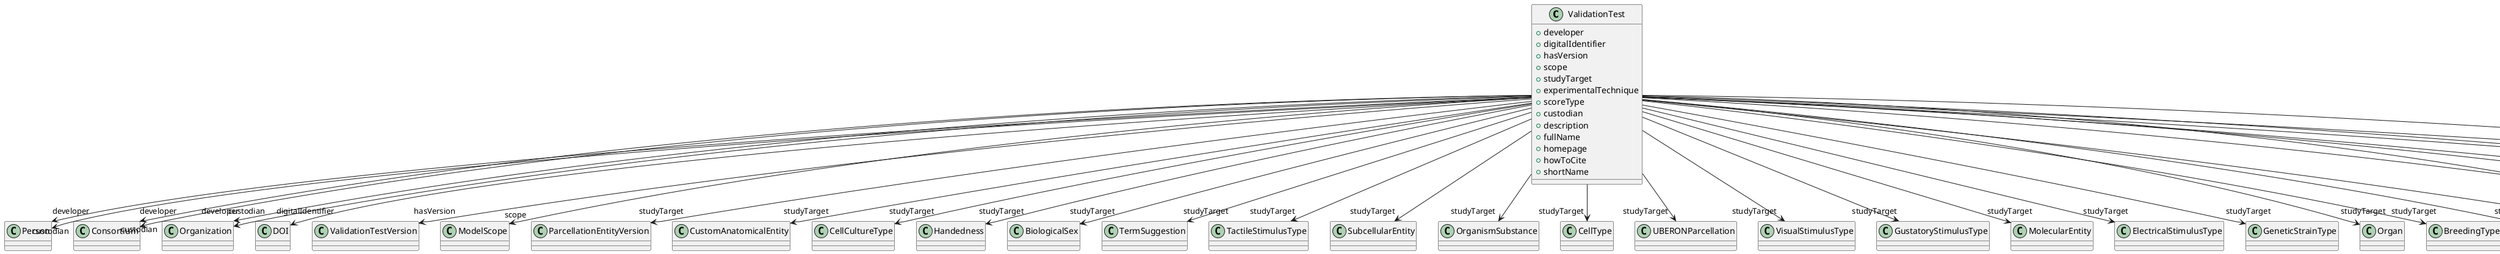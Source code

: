 @startuml
class ValidationTest {
+developer
+digitalIdentifier
+hasVersion
+scope
+studyTarget
+experimentalTechnique
+scoreType
+custodian
+description
+fullName
+homepage
+howToCite
+shortName

}
ValidationTest -d-> "developer" Person
ValidationTest -d-> "developer" Consortium
ValidationTest -d-> "developer" Organization
ValidationTest -d-> "digitalIdentifier" DOI
ValidationTest -d-> "hasVersion" ValidationTestVersion
ValidationTest -d-> "scope" ModelScope
ValidationTest -d-> "studyTarget" ParcellationEntityVersion
ValidationTest -d-> "studyTarget" CustomAnatomicalEntity
ValidationTest -d-> "studyTarget" CellCultureType
ValidationTest -d-> "studyTarget" Handedness
ValidationTest -d-> "studyTarget" BiologicalSex
ValidationTest -d-> "studyTarget" TermSuggestion
ValidationTest -d-> "studyTarget" TactileStimulusType
ValidationTest -d-> "studyTarget" SubcellularEntity
ValidationTest -d-> "studyTarget" OrganismSubstance
ValidationTest -d-> "studyTarget" CellType
ValidationTest -d-> "studyTarget" UBERONParcellation
ValidationTest -d-> "studyTarget" VisualStimulusType
ValidationTest -d-> "studyTarget" GustatoryStimulusType
ValidationTest -d-> "studyTarget" MolecularEntity
ValidationTest -d-> "studyTarget" ElectricalStimulusType
ValidationTest -d-> "studyTarget" GeneticStrainType
ValidationTest -d-> "studyTarget" Organ
ValidationTest -d-> "studyTarget" BreedingType
ValidationTest -d-> "studyTarget" DiseaseModel
ValidationTest -d-> "studyTarget" OlfactoryStimulusType
ValidationTest -d-> "studyTarget" Species
ValidationTest -d-> "studyTarget" OrganismSystem
ValidationTest -d-> "studyTarget" BiologicalOrder
ValidationTest -d-> "studyTarget" OpticalStimulusType
ValidationTest -d-> "studyTarget" Disease
ValidationTest -d-> "studyTarget" AuditoryStimulusType
ValidationTest -d-> "experimentalTechnique" Technique
ValidationTest -d-> "scoreType" DifferenceMeasure
ValidationTest -d-> "custodian" Person
ValidationTest -d-> "custodian" Consortium
ValidationTest -d-> "custodian" Organization

@enduml